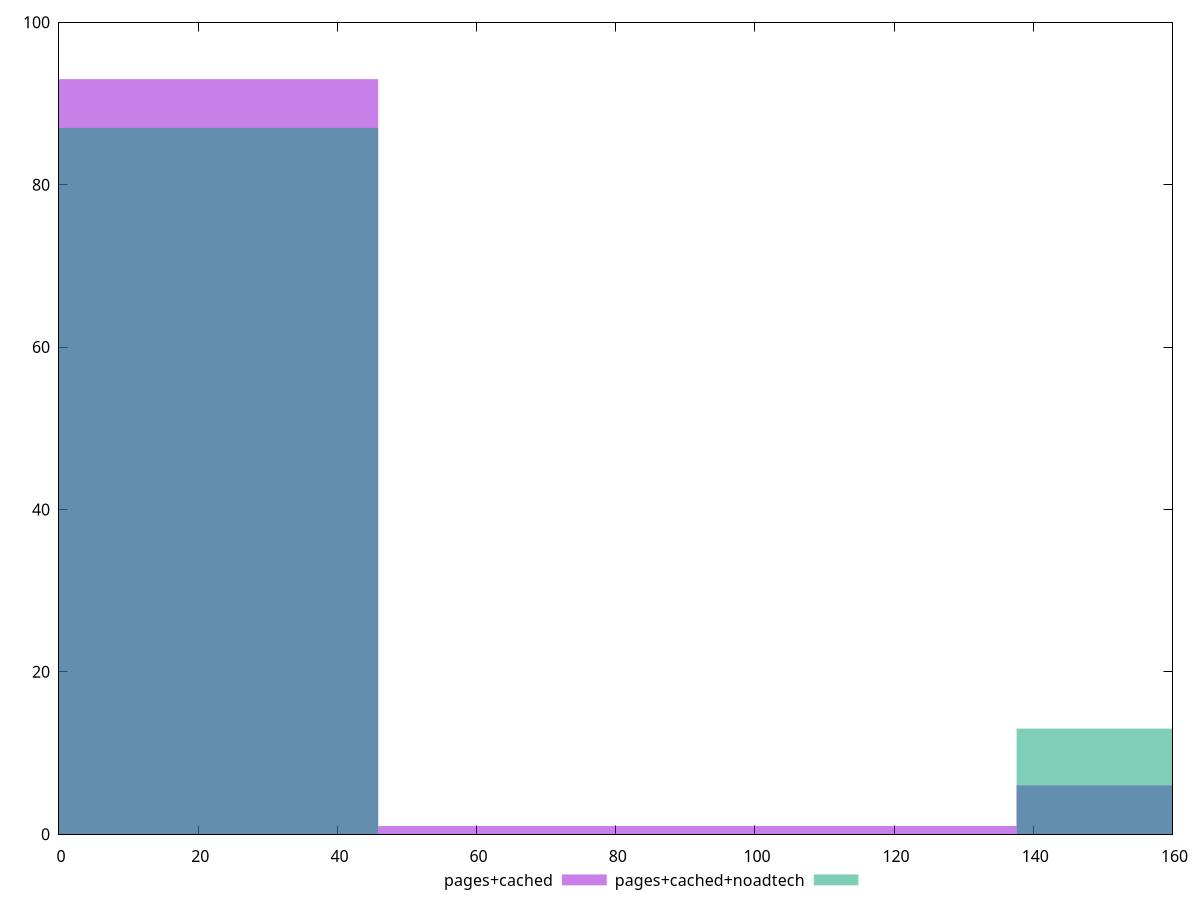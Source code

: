 reset

$pagesCached <<EOF
91.73257007013044 1
0 93
183.46514014026087 6
EOF

$pagesCachedNoadtech <<EOF
0 87
183.46514014026087 13
EOF

set key outside below
set boxwidth 91.73257007013044
set xrange [0:160]
set yrange [0:100]
set trange [0:100]
set style fill transparent solid 0.5 noborder
set terminal svg size 640, 500 enhanced background rgb 'white'
set output "report_00015_2021-02-09T16-11-33.973Z/unminified-css/comparison/histogram/1_vs_2.svg"

plot $pagesCached title "pages+cached" with boxes, \
     $pagesCachedNoadtech title "pages+cached+noadtech" with boxes

reset
